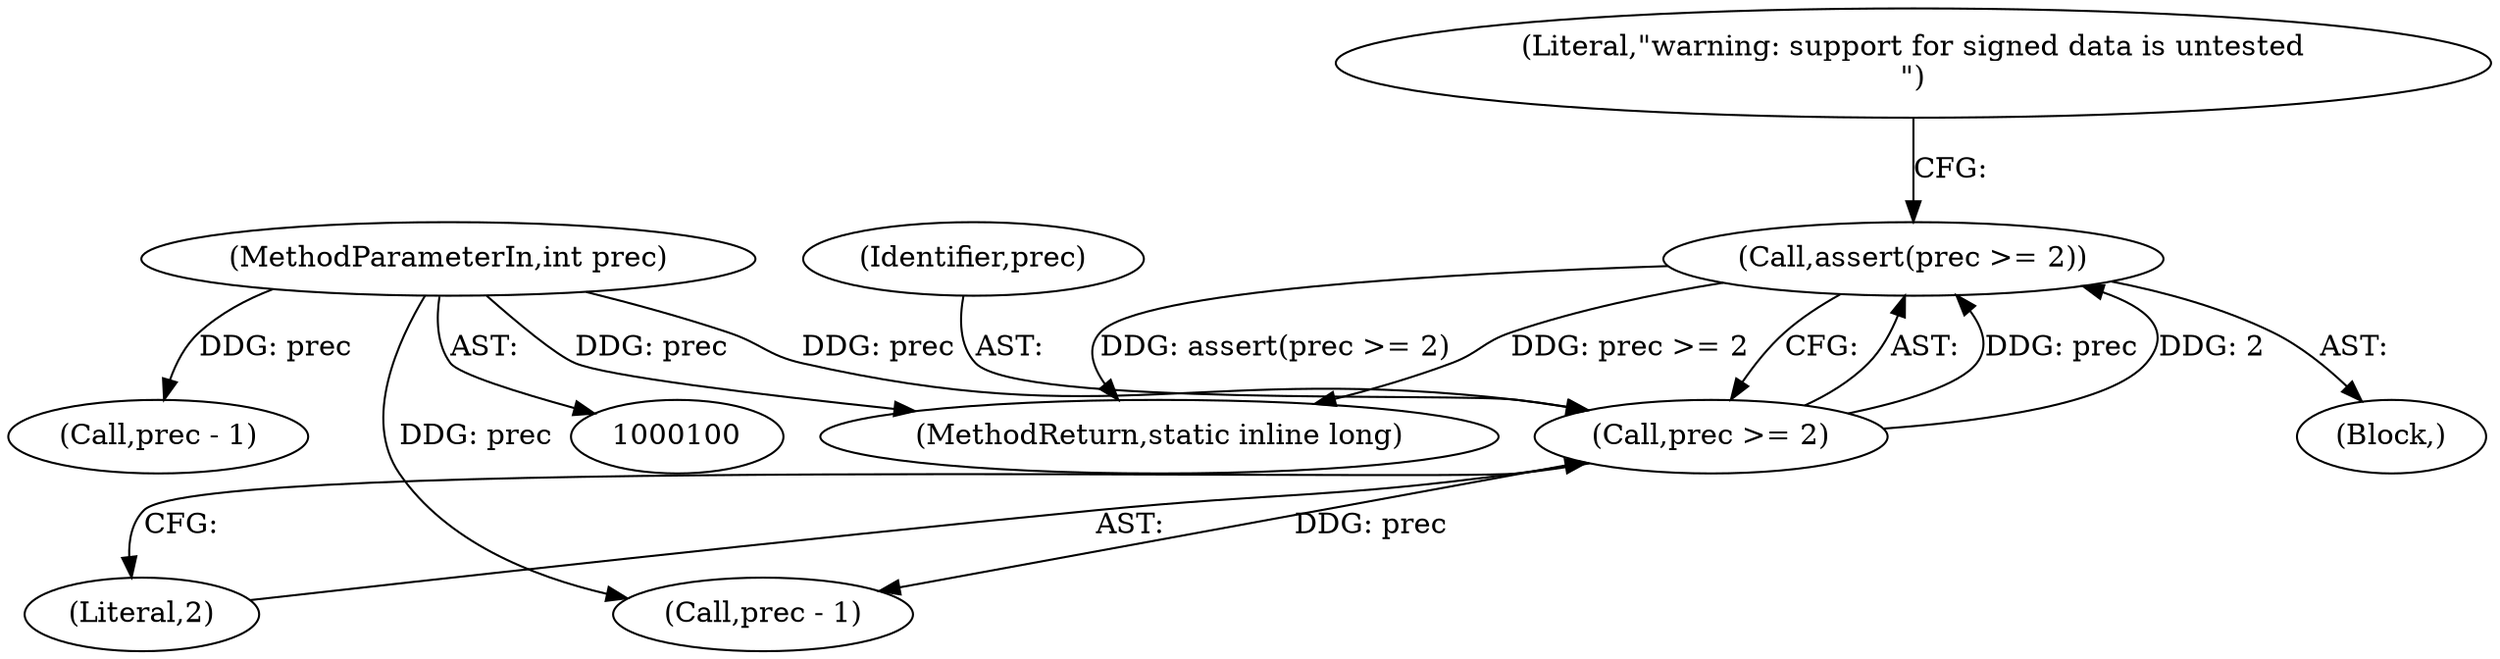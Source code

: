 digraph "0_jasper_d42b2388f7f8e0332c846675133acea151fc557a_9@API" {
"1000105" [label="(Call,assert(prec >= 2))"];
"1000106" [label="(Call,prec >= 2)"];
"1000102" [label="(MethodParameterIn,int prec)"];
"1000108" [label="(Literal,2)"];
"1000132" [label="(MethodReturn,static inline long)"];
"1000127" [label="(Call,prec - 1)"];
"1000103" [label="(Block,)"];
"1000110" [label="(Literal,\"warning: support for signed data is untested\n\")"];
"1000119" [label="(Call,prec - 1)"];
"1000102" [label="(MethodParameterIn,int prec)"];
"1000105" [label="(Call,assert(prec >= 2))"];
"1000106" [label="(Call,prec >= 2)"];
"1000107" [label="(Identifier,prec)"];
"1000105" -> "1000103"  [label="AST: "];
"1000105" -> "1000106"  [label="CFG: "];
"1000106" -> "1000105"  [label="AST: "];
"1000110" -> "1000105"  [label="CFG: "];
"1000105" -> "1000132"  [label="DDG: assert(prec >= 2)"];
"1000105" -> "1000132"  [label="DDG: prec >= 2"];
"1000106" -> "1000105"  [label="DDG: prec"];
"1000106" -> "1000105"  [label="DDG: 2"];
"1000106" -> "1000108"  [label="CFG: "];
"1000107" -> "1000106"  [label="AST: "];
"1000108" -> "1000106"  [label="AST: "];
"1000102" -> "1000106"  [label="DDG: prec"];
"1000106" -> "1000119"  [label="DDG: prec"];
"1000102" -> "1000100"  [label="AST: "];
"1000102" -> "1000132"  [label="DDG: prec"];
"1000102" -> "1000119"  [label="DDG: prec"];
"1000102" -> "1000127"  [label="DDG: prec"];
}
